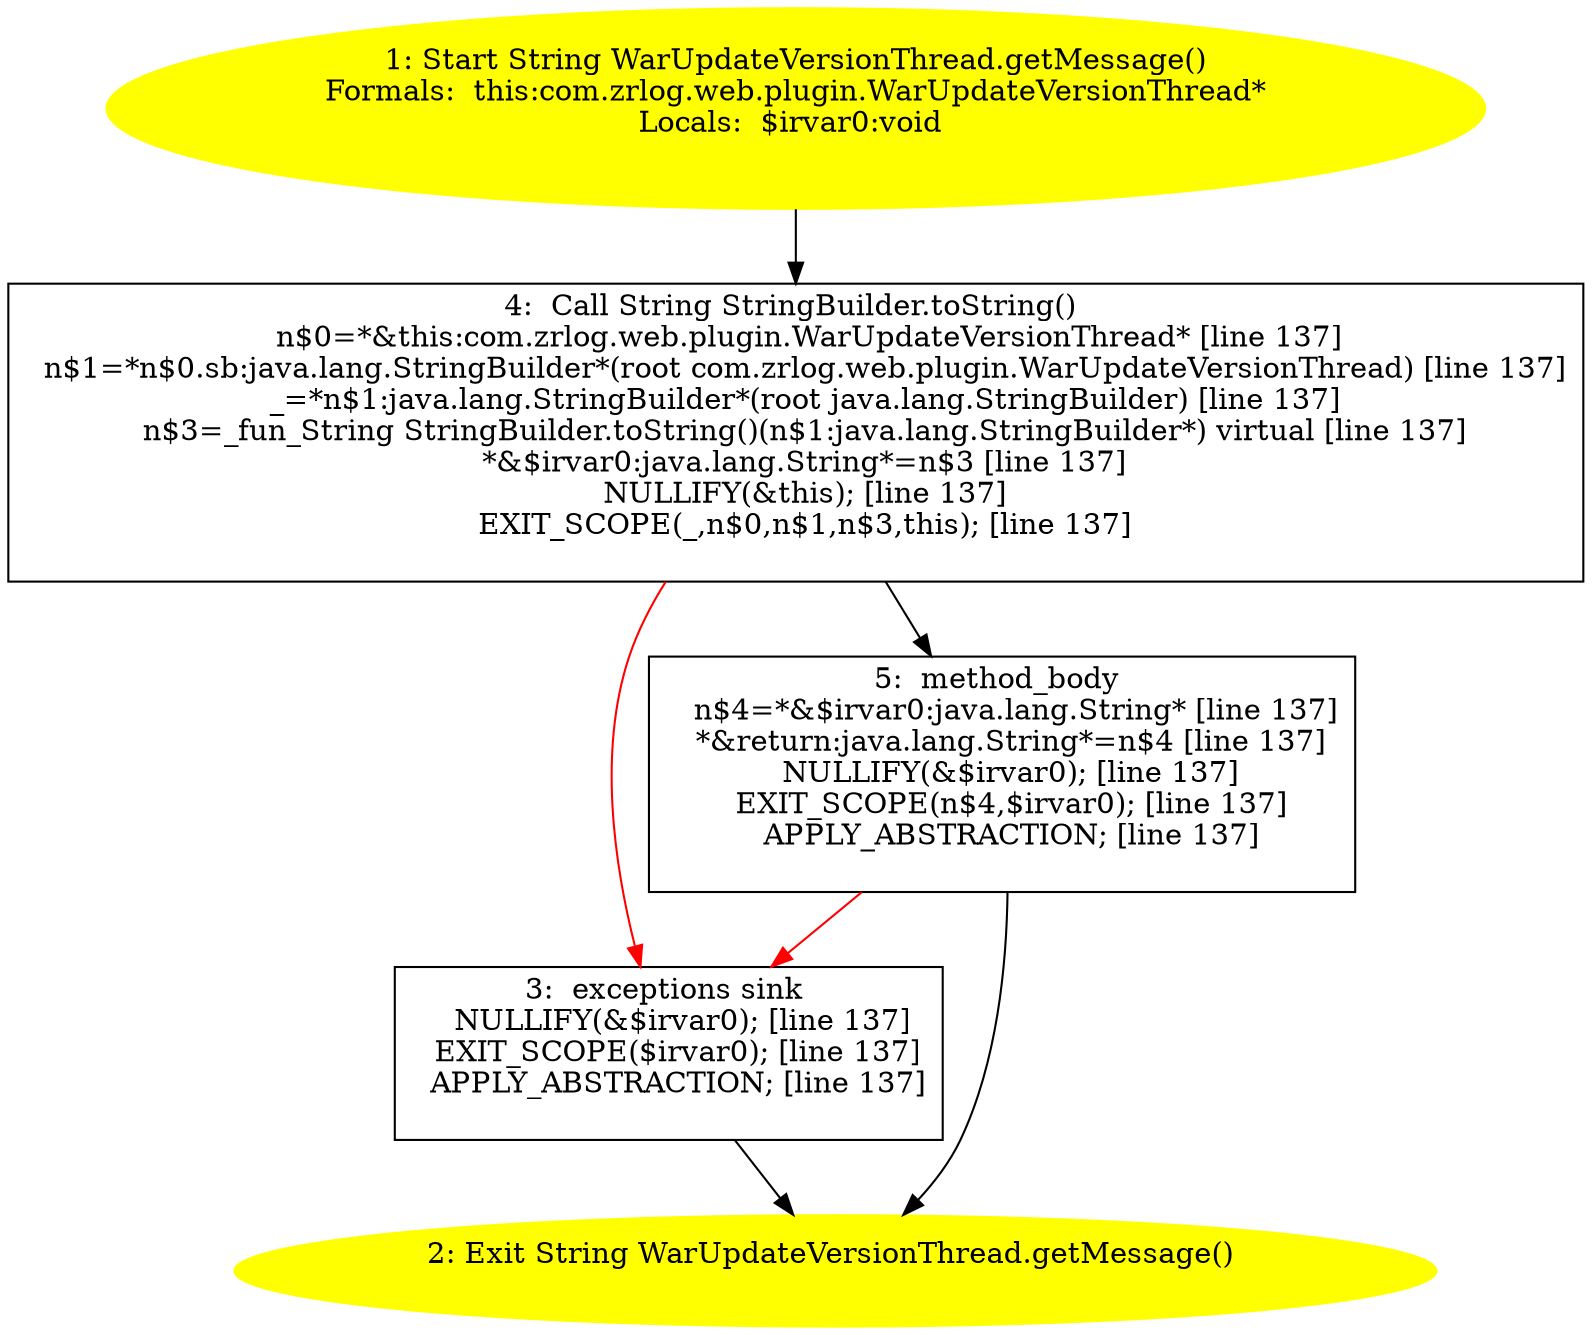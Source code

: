/* @generated */
digraph cfg {
"com.zrlog.web.plugin.WarUpdateVersionThread.getMessage():java.lang.String.a1fb562e17d5a017ffebe81dcbd16170_1" [label="1: Start String WarUpdateVersionThread.getMessage()\nFormals:  this:com.zrlog.web.plugin.WarUpdateVersionThread*\nLocals:  $irvar0:void \n  " color=yellow style=filled]
	

	 "com.zrlog.web.plugin.WarUpdateVersionThread.getMessage():java.lang.String.a1fb562e17d5a017ffebe81dcbd16170_1" -> "com.zrlog.web.plugin.WarUpdateVersionThread.getMessage():java.lang.String.a1fb562e17d5a017ffebe81dcbd16170_4" ;
"com.zrlog.web.plugin.WarUpdateVersionThread.getMessage():java.lang.String.a1fb562e17d5a017ffebe81dcbd16170_2" [label="2: Exit String WarUpdateVersionThread.getMessage() \n  " color=yellow style=filled]
	

"com.zrlog.web.plugin.WarUpdateVersionThread.getMessage():java.lang.String.a1fb562e17d5a017ffebe81dcbd16170_3" [label="3:  exceptions sink \n   NULLIFY(&$irvar0); [line 137]\n  EXIT_SCOPE($irvar0); [line 137]\n  APPLY_ABSTRACTION; [line 137]\n " shape="box"]
	

	 "com.zrlog.web.plugin.WarUpdateVersionThread.getMessage():java.lang.String.a1fb562e17d5a017ffebe81dcbd16170_3" -> "com.zrlog.web.plugin.WarUpdateVersionThread.getMessage():java.lang.String.a1fb562e17d5a017ffebe81dcbd16170_2" ;
"com.zrlog.web.plugin.WarUpdateVersionThread.getMessage():java.lang.String.a1fb562e17d5a017ffebe81dcbd16170_4" [label="4:  Call String StringBuilder.toString() \n   n$0=*&this:com.zrlog.web.plugin.WarUpdateVersionThread* [line 137]\n  n$1=*n$0.sb:java.lang.StringBuilder*(root com.zrlog.web.plugin.WarUpdateVersionThread) [line 137]\n  _=*n$1:java.lang.StringBuilder*(root java.lang.StringBuilder) [line 137]\n  n$3=_fun_String StringBuilder.toString()(n$1:java.lang.StringBuilder*) virtual [line 137]\n  *&$irvar0:java.lang.String*=n$3 [line 137]\n  NULLIFY(&this); [line 137]\n  EXIT_SCOPE(_,n$0,n$1,n$3,this); [line 137]\n " shape="box"]
	

	 "com.zrlog.web.plugin.WarUpdateVersionThread.getMessage():java.lang.String.a1fb562e17d5a017ffebe81dcbd16170_4" -> "com.zrlog.web.plugin.WarUpdateVersionThread.getMessage():java.lang.String.a1fb562e17d5a017ffebe81dcbd16170_5" ;
	 "com.zrlog.web.plugin.WarUpdateVersionThread.getMessage():java.lang.String.a1fb562e17d5a017ffebe81dcbd16170_4" -> "com.zrlog.web.plugin.WarUpdateVersionThread.getMessage():java.lang.String.a1fb562e17d5a017ffebe81dcbd16170_3" [color="red" ];
"com.zrlog.web.plugin.WarUpdateVersionThread.getMessage():java.lang.String.a1fb562e17d5a017ffebe81dcbd16170_5" [label="5:  method_body \n   n$4=*&$irvar0:java.lang.String* [line 137]\n  *&return:java.lang.String*=n$4 [line 137]\n  NULLIFY(&$irvar0); [line 137]\n  EXIT_SCOPE(n$4,$irvar0); [line 137]\n  APPLY_ABSTRACTION; [line 137]\n " shape="box"]
	

	 "com.zrlog.web.plugin.WarUpdateVersionThread.getMessage():java.lang.String.a1fb562e17d5a017ffebe81dcbd16170_5" -> "com.zrlog.web.plugin.WarUpdateVersionThread.getMessage():java.lang.String.a1fb562e17d5a017ffebe81dcbd16170_2" ;
	 "com.zrlog.web.plugin.WarUpdateVersionThread.getMessage():java.lang.String.a1fb562e17d5a017ffebe81dcbd16170_5" -> "com.zrlog.web.plugin.WarUpdateVersionThread.getMessage():java.lang.String.a1fb562e17d5a017ffebe81dcbd16170_3" [color="red" ];
}
